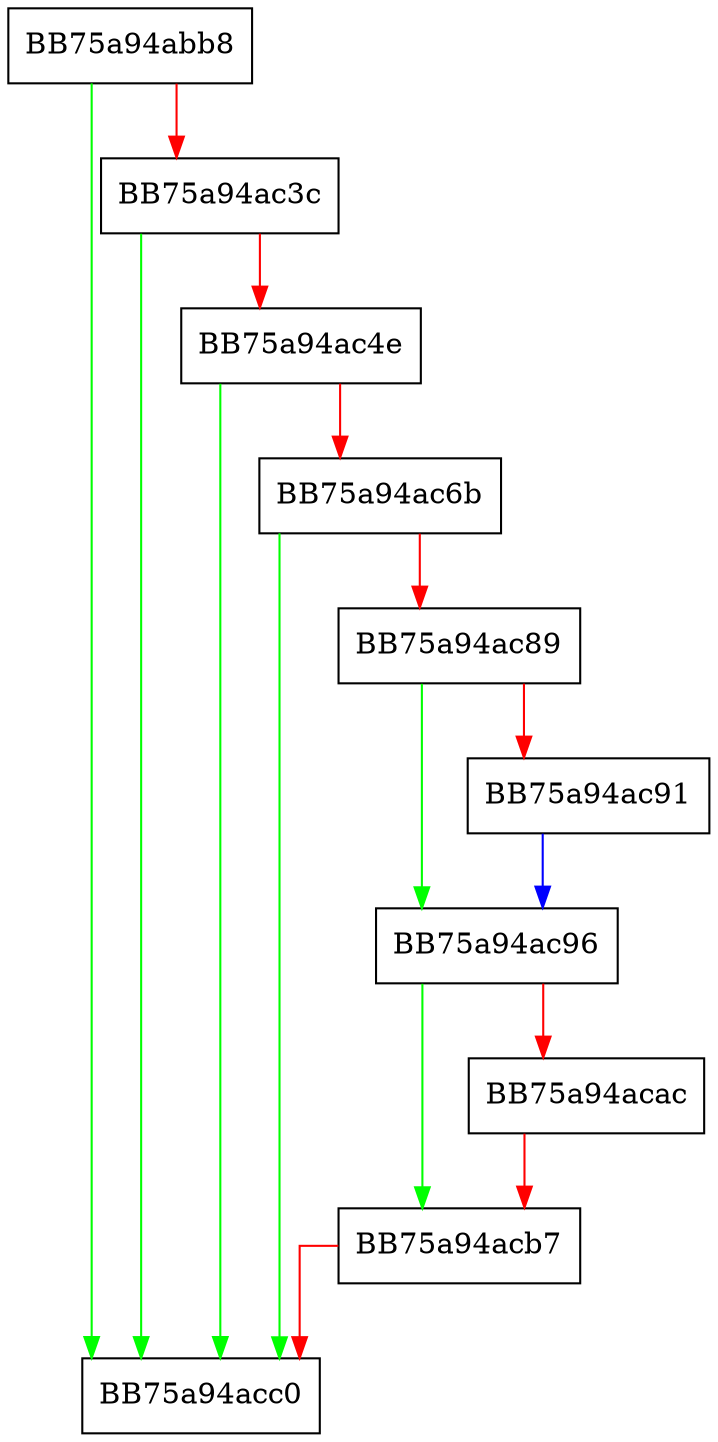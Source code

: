 digraph _add_missing_dll {
  node [shape="box"];
  graph [splines=ortho];
  BB75a94abb8 -> BB75a94acc0 [color="green"];
  BB75a94abb8 -> BB75a94ac3c [color="red"];
  BB75a94ac3c -> BB75a94acc0 [color="green"];
  BB75a94ac3c -> BB75a94ac4e [color="red"];
  BB75a94ac4e -> BB75a94acc0 [color="green"];
  BB75a94ac4e -> BB75a94ac6b [color="red"];
  BB75a94ac6b -> BB75a94acc0 [color="green"];
  BB75a94ac6b -> BB75a94ac89 [color="red"];
  BB75a94ac89 -> BB75a94ac96 [color="green"];
  BB75a94ac89 -> BB75a94ac91 [color="red"];
  BB75a94ac91 -> BB75a94ac96 [color="blue"];
  BB75a94ac96 -> BB75a94acb7 [color="green"];
  BB75a94ac96 -> BB75a94acac [color="red"];
  BB75a94acac -> BB75a94acb7 [color="red"];
  BB75a94acb7 -> BB75a94acc0 [color="red"];
}